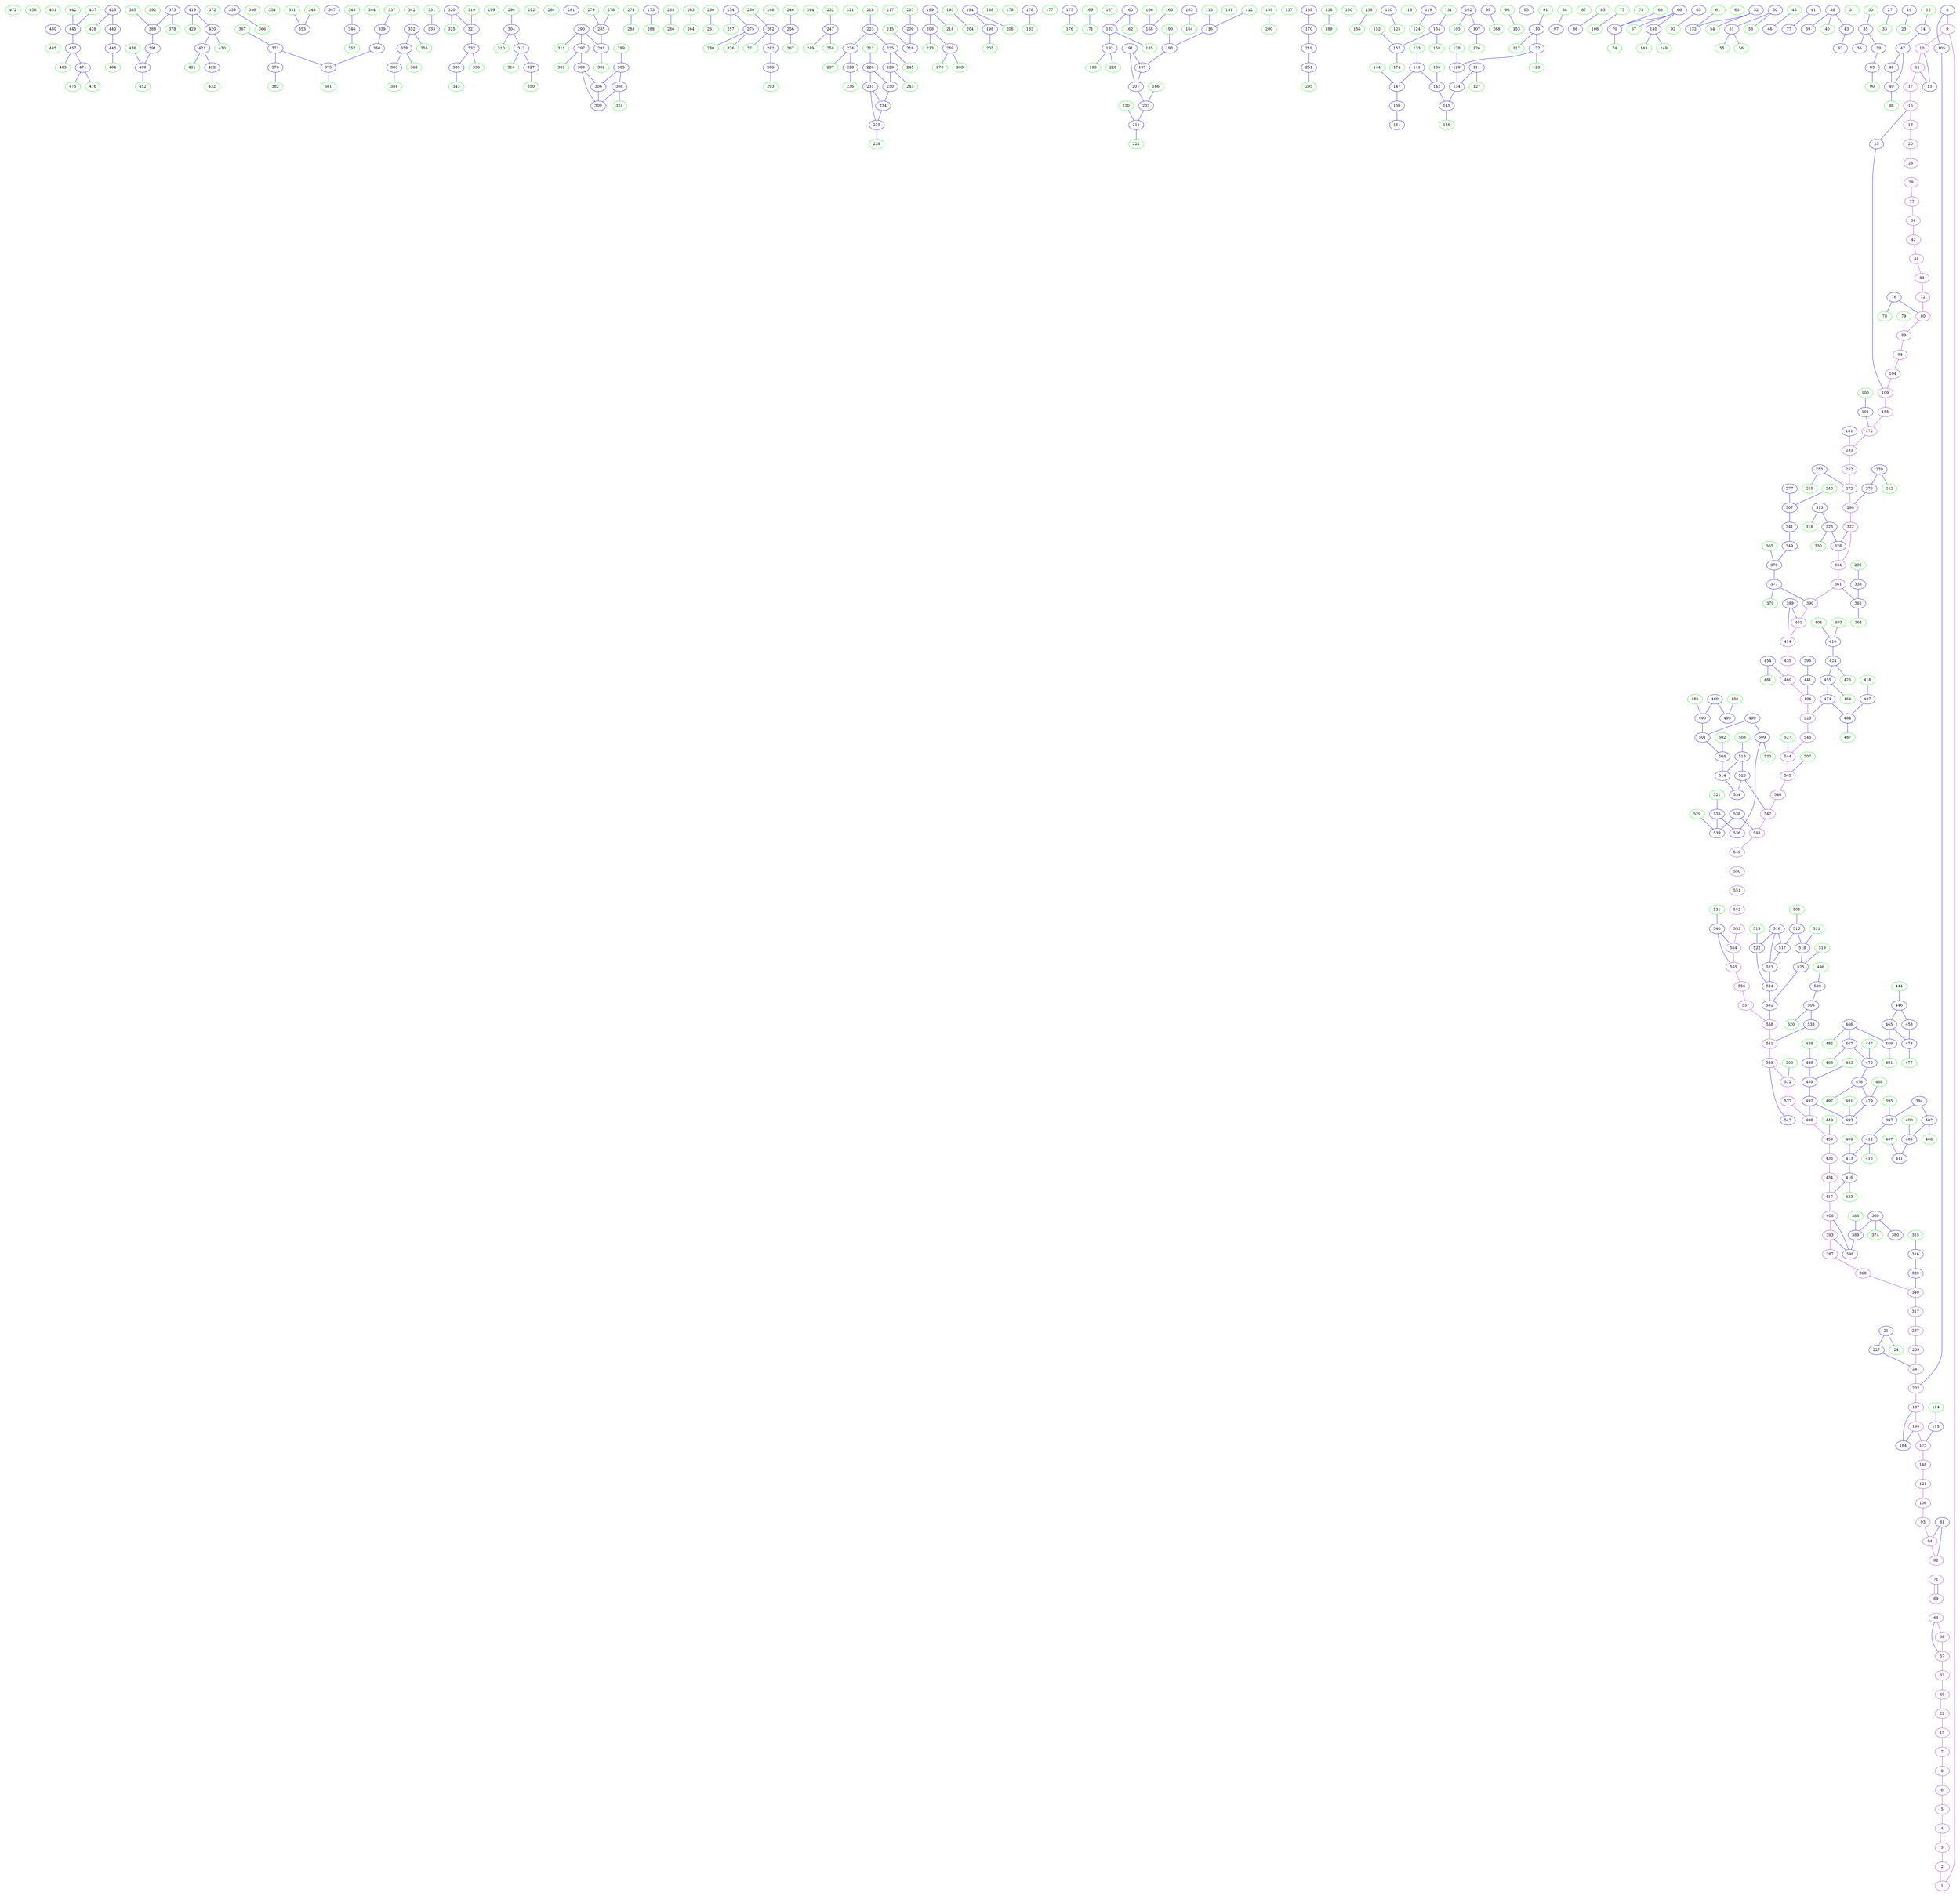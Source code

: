 digraph{
subgraph cluster_0 {
color = white
X109Y304I0 [label="0", pos="109,304!", color="purple"]
X110Y240I0 [label="1", pos="110,240!", color="purple"]
X110Y242I0 [label="2", pos="110,242!", color="purple"]
X110Y248I0 [label="3", pos="110,248!", color="purple"]
X110Y249I0 [label="4", pos="110,249!", color="purple"]
X110Y277I0 [label="5", pos="110,277!", color="purple"]
X110Y294I0 [label="6", pos="110,294!", color="purple"]
X111Y324I0 [label="7", pos="111,324!", color="purple"]
X117Y243I0 [label="8", pos="117,243!", color="blue"]
X118Y232I0 [label="9", pos="118,232!", color="purple"]
X124Y208I0 [label="10", pos="124,208!", color="purple"]
X126Y190I0 [label="11", pos="126,190!", color="purple"]
X128Y237I0 [label="12", pos="128,237!", color="green"]
X135Y181I0 [label="13", pos="135,181!", color="blue"]
X135Y214I0 [label="14", pos="135,214!", color="blue"]
X138Y356I0 [label="15", pos="138,356!", color="purple"]
X139Y156I0 [label="16", pos="139,156!", color="purple"]
X139Y165I0 [label="17", pos="139,165!", color="purple"]
X141Y144I0 [label="18", pos="141,144!", color="purple"]
X141Y249I0 [label="19", pos="141,249!", color="blue"]
X142Y135I0 [label="20", pos="142,135!", color="purple"]
X143Y275I0 [label="21", pos="143,275!", color="blue"]
X143Y366I0 [label="22", pos="143,366!", color="purple"]
X144Y267I0 [label="23", pos="144,267!", color="green"]
X144Y272I0 [label="24", pos="144,272!", color="green"]
X150Y146I0 [label="25", pos="150,146!", color="blue"]
X151Y123I0 [label="26", pos="151,123!", color="purple"]
X151Y346I0 [label="27", pos="151,346!", color="blue"]
X157Y373I0 [label="28", pos="157,373!", color="purple"]
X159Y111I0 [label="29", pos="159,111!", color="purple"]
X162Y272I0 [label="30", pos="162,272!", color="green"]
X168Y205I0 [label="31", pos="168,205!", color="green"]
X169Y98I0 [label="32", pos="169,98!", color="purple"]
X170Y360I0 [label="33", pos="170,360!", color="green"]
X171Y97I0 [label="34", pos="171,97!", color="purple"]
X174Y286I0 [label="35", pos="174,286!", color="blue"]
X174Y290I0 [label="36", pos="174,290!", color="blue"]
X174Y376I0 [label="37", pos="174,376!", color="purple"]
X176Y206I0 [label="38", pos="176,206!", color="blue"]
X177Y285I0 [label="39", pos="177,285!", color="blue"]
X178Y206I0 [label="40", pos="178,206!", color="green"]
X191Y235I0 [label="41", pos="191,235!", color="blue"]
X194Y87I0 [label="42", pos="194,87!", color="purple"]
X197Y283I0 [label="43", pos="197,283!", color="blue"]
X201Y83I0 [label="44", pos="201,83!", color="purple"]
X202Y194I0 [label="45", pos="202,194!", color="green"]
X202Y197I0 [label="46", pos="202,197!", color="blue"]
X203Y154I0 [label="47", pos="203,154!", color="blue"]
X206Y151I0 [label="48", pos="206,151!", color="blue"]
X206Y154I0 [label="49", pos="206,154!", color="blue"]
X206Y219I0 [label="50", pos="206,219!", color="blue"]
X207Y217I0 [label="51", pos="207,217!", color="blue"]
X208Y205I0 [label="52", pos="208,205!", color="blue"]
X208Y222I0 [label="53", pos="208,222!", color="green"]
X210Y208I0 [label="54", pos="210,208!", color="green"]
X210Y212I0 [label="55", pos="210,212!", color="green"]
X210Y216I0 [label="56", pos="210,216!", color="green"]
X211Y395I0 [label="57", pos="211,395!", color="purple"]
X211Y403I0 [label="58", pos="211,403!", color="purple"]
X212Y172I0 [label="59", pos="212,172!", color="blue"]
X212Y223I0 [label="60", pos="212,223!", color="green"]
X213Y214I0 [label="61", pos="213,214!", color="green"]
X213Y293I0 [label="62", pos="213,293!", color="blue"]
X215Y83I0 [label="63", pos="215,83!", color="purple"]
X216Y398I0 [label="64", pos="216,398!", color="purple"]
X220Y393I0 [label="65", pos="220,393!", color="blue"]
X221Y217I0 [label="66", pos="221,217!", color="blue"]
X222Y219I0 [label="67", pos="222,219!", color="green"]
X222Y243I0 [label="68", pos="222,243!", color="green"]
X222Y414I0 [label="69", pos="222,414!", color="purple"]
X223Y241I0 [label="70", pos="223,241!", color="blue"]
X226Y416I0 [label="71", pos="226,416!", color="purple"]
X227Y83I0 [label="72", pos="227,83!", color="purple"]
X227Y219I0 [label="73", pos="227,219!", color="green"]
X228Y248I0 [label="74", pos="228,248!", color="green"]
X232Y246I0 [label="75", pos="232,246!", color="green"]
X233Y87I0 [label="76", pos="233,87!", color="blue"]
X233Y277I0 [label="77", pos="233,277!", color="blue"]
X234Y89I0 [label="78", pos="234,89!", color="green"]
X240Y91I0 [label="79", pos="240,91!", color="green"]
X242Y82I0 [label="80", pos="242,82!", color="purple"]
X242Y417I0 [label="81", pos="242,417!", color="blue"]
X242Y418I0 [label="82", pos="242,418!", color="purple"]
X243Y321I0 [label="83", pos="243,321!", color="blue"]
X246Y416I0 [label="84", pos="246,416!", color="purple"]
X250Y206I0 [label="85", pos="250,206!", color="green"]
X250Y209I0 [label="86", pos="250,209!", color="blue"]
X250Y224I0 [label="87", pos="250,224!", color="green"]
X255Y227I0 [label="88", pos="255,227!", color="green"]
X258Y82I0 [label="89", pos="258,82!", color="purple"]
X258Y330I0 [label="90", pos="258,330!", color="green"]
X261Y221I0 [label="91", pos="261,221!", color="green"]
X268Y414I0 [label="92", pos="268,414!", color="green"]
X268Y418I0 [label="93", pos="268,418!", color="purple"]
X270Y82I0 [label="94", pos="270,82!", color="purple"]
X270Y396I0 [label="95", pos="270,396!", color="blue"]
X272Y310I0 [label="96", pos="272,310!", color="green"]
X273Y228I0 [label="97", pos="273,228!", color="blue"]
X274Y130I0 [label="98", pos="274,130!", color="green"]
X279Y279I0 [label="99", pos="279,279!", color="blue"]
X284Y102I0 [label="100", pos="284,102!", color="green"]
X284Y104I0 [label="101", pos="284,104!", color="blue"]
X284Y114I0 [label="102", pos="284,114!", color="blue"]
X284Y115I0 [label="103", pos="284,115!", color="green"]
X285Y81I0 [label="104", pos="285,81!", color="purple"]
X286Y375I0 [label="105", pos="286,375!", color="blue"]
X289Y418I0 [label="106", pos="289,418!", color="purple"]
X290Y109I0 [label="107", pos="290,109!", color="blue"]
X292Y256I0 [label="108", pos="292,256!", color="green"]
X293Y81I0 [label="109", pos="293,81!", color="purple"]
X293Y209I0 [label="110", pos="293,209!", color="blue"]
X295Y197I0 [label="111", pos="295,197!", color="blue"]
X296Y254I0 [label="112", pos="296,254!", color="green"]
X300Y257I0 [label="113", pos="300,257!", color="green"]
X300Y395I0 [label="114", pos="300,395!", color="green"]
X300Y396I0 [label="115", pos="300,396!", color="blue"]
X301Y255I0 [label="116", pos="301,255!", color="blue"]
X304Y202I0 [label="117", pos="304,202!", color="green"]
X304Y392I0 [label="118", pos="304,392!", color="green"]
X305Y230I0 [label="119", pos="305,230!", color="blue"]
X307Y246I0 [label="120", pos="307,246!", color="blue"]
X308Y418I0 [label="121", pos="308,418!", color="purple"]
X309Y203I0 [label="122", pos="309,203!", color="blue"]
X310Y205I0 [label="123", pos="310,205!", color="green"]
X310Y227I0 [label="124", pos="310,227!", color="green"]
X311Y244I0 [label="125", pos="311,244!", color="green"]
X314Y101I0 [label="126", pos="314,101!", color="green"]
X314Y186I0 [label="127", pos="314,186!", color="green"]
X314Y197I0 [label="128", pos="314,197!", color="green"]
X314Y198I0 [label="129", pos="314,198!", color="blue"]
X316Y178I0 [label="130", pos="316,178!", color="green"]
X316Y223I0 [label="131", pos="316,223!", color="green"]
X319Y151I0 [label="132", pos="319,151!", color="blue"]
X319Y182I0 [label="133", pos="319,182!", color="green"]
X319Y191I0 [label="134", pos="319,191!", color="blue"]
X320Y185I0 [label="135", pos="320,185!", color="green"]
X320Y203I0 [label="136", pos="320,203!", color="green"]
X320Y206I0 [label="137", pos="320,206!", color="green"]
X320Y242I0 [label="138", pos="320,242!", color="green"]
X320Y310I0 [label="139", pos="320,310!", color="blue"]
X321Y161I0 [label="140", pos="321,161!", color="blue"]
X321Y182I0 [label="141", pos="321,182!", color="blue"]
X321Y183I0 [label="142", pos="321,183!", color="blue"]
X322Y163I0 [label="143", pos="322,163!", color="green"]
X322Y174I0 [label="144", pos="322,174!", color="green"]
X323Y185I0 [label="145", pos="323,185!", color="blue"]
X324Y188I0 [label="146", pos="324,188!", color="green"]
X325Y175I0 [label="147", pos="325,175!", color="blue"]
X325Y418I0 [label="148", pos="325,418!", color="purple"]
X326Y156I0 [label="149", pos="326,156!", color="green"]
X326Y175I0 [label="150", pos="326,175!", color="blue"]
X326Y194I0 [label="151", pos="326,194!", color="green"]
X326Y214I0 [label="152", pos="326,214!", color="green"]
X326Y320I0 [label="153", pos="326,320!", color="green"]
X327Y217I0 [label="154", pos="327,217!", color="blue"]
X328Y67I0 [label="155", pos="328,67!", color="purple"]
X328Y196I0 [label="156", pos="328,196!", color="green"]
X328Y215I0 [label="157", pos="328,215!", color="blue"]
X328Y219I0 [label="158", pos="328,219!", color="green"]
X329Y156I0 [label="159", pos="329,156!", color="green"]
X329Y207I0 [label="160", pos="329,207!", color="blue"]
X330Y174I0 [label="161", pos="330,174!", color="blue"]
X330Y209I0 [label="162", pos="330,209!", color="green"]
X331Y163I0 [label="163", pos="331,163!", color="blue"]
X332Y165I0 [label="164", pos="332,165!", color="green"]
X332Y199I0 [label="165", pos="332,199!", color="green"]
X333Y194I0 [label="166", pos="333,194!", color="green"]
X333Y323I0 [label="167", pos="333,323!", color="green"]
X334Y194I0 [label="168", pos="334,194!", color="blue"]
X335Y184I0 [label="169", pos="335,184!", color="green"]
X335Y308I0 [label="170", pos="335,308!", color="blue"]
X336Y184I0 [label="171", pos="336,184!", color="green"]
X337Y67I0 [label="172", pos="337,67!", color="purple"]
X337Y418I0 [label="173", pos="337,418!", color="purple"]
X338Y210I0 [label="174", pos="338,210!", color="green"]
X340Y130I0 [label="175", pos="340,130!", color="blue"]
X340Y131I0 [label="176", pos="340,131!", color="green"]
X342Y209I0 [label="177", pos="342,209!", color="green"]
X344Y213I0 [label="178", pos="344,213!", color="blue"]
X344Y221I0 [label="179", pos="344,221!", color="green"]
X344Y417I0 [label="180", pos="344,417!", color="purple"]
X345Y80I0 [label="181", pos="345,80!", color="blue"]
X345Y193I0 [label="182", pos="345,193!", color="blue"]
X345Y215I0 [label="183", pos="345,215!", color="green"]
X345Y415I0 [label="184", pos="345,415!", color="blue"]
X346Y195I0 [label="185", pos="346,195!", color="green"]
X347Y222I0 [label="186", pos="347,222!", color="green"]
X348Y418I0 [label="187", pos="348,418!", color="purple"]
X352Y90I0 [label="188", pos="352,90!", color="green"]
X352Y228I0 [label="189", pos="352,228!", color="green"]
X353Y248I0 [label="190", pos="353,248!", color="green"]
X354Y235I0 [label="191", pos="354,235!", color="blue"]
X355Y183I0 [label="192", pos="355,183!", color="blue"]
X355Y241I0 [label="193", pos="355,241!", color="blue"]
X355Y253I0 [label="194", pos="355,253!", color="blue"]
X356Y92I0 [label="195", pos="356,92!", color="green"]
X356Y185I0 [label="196", pos="356,185!", color="green"]
X356Y237I0 [label="197", pos="356,237!", color="blue"]
X357Y257I0 [label="198", pos="357,257!", color="blue"]
X357Y300I0 [label="199", pos="357,300!", color="blue"]
X358Y130I0 [label="200", pos="358,130!", color="green"]
X359Y231I0 [label="201", pos="359,231!", color="blue"]
X359Y419I0 [label="202", pos="359,419!", color="purple"]
X360Y211I0 [label="203", pos="360,211!", color="blue"]
X362Y86I0 [label="204", pos="362,86!", color="green"]
X362Y254I0 [label="205", pos="362,254!", color="green"]
X364Y240I0 [label="206", pos="364,240!", color="green"]
X364Y367I0 [label="207", pos="364,367!", color="green"]
X365Y295I0 [label="208", pos="365,295!", color="blue"]
X365Y365I0 [label="209", pos="365,365!", color="blue"]
X366Y199I0 [label="210", pos="366,199!", color="green"]
X366Y200I0 [label="211", pos="366,200!", color="blue"]
X366Y256I0 [label="212", pos="366,256!", color="green"]
X366Y297I0 [label="213", pos="366,297!", color="green"]
X366Y302I0 [label="214", pos="366,302!", color="green"]
X366Y369I0 [label="215", pos="366,369!", color="green"]
X367Y367I0 [label="216", pos="367,367!", color="blue"]
X368Y178I0 [label="217", pos="368,178!", color="green"]
X368Y238I0 [label="218", pos="368,238!", color="green"]
X369Y316I0 [label="219", pos="369,316!", color="blue"]
X370Y168I0 [label="220", pos="370,168!", color="green"]
X370Y178I0 [label="221", pos="370,178!", color="green"]
X370Y199I0 [label="222", pos="370,199!", color="green"]
X370Y234I0 [label="223", pos="370,234!", color="blue"]
X371Y223I0 [label="224", pos="371,223!", color="blue"]
X371Y235I0 [label="225", pos="371,235!", color="blue"]
X371Y251I0 [label="226", pos="371,251!", color="blue"]
X371Y415I0 [label="227", pos="371,415!", color="blue"]
X372Y212I0 [label="228", pos="372,212!", color="blue"]
X372Y248I0 [label="229", pos="372,248!", color="blue"]
X372Y250I0 [label="230", pos="372,250!", color="blue"]
X372Y252I0 [label="231", pos="372,252!", color="blue"]
X372Y302I0 [label="232", pos="372,302!", color="green"]
X373Y54I0 [label="233", pos="373,54!", color="purple"]
X373Y251I0 [label="234", pos="373,251!", color="blue"]
X373Y255I0 [label="235", pos="373,255!", color="blue"]
X374Y212I0 [label="236", pos="374,212!", color="green"]
X374Y222I0 [label="237", pos="374,222!", color="green"]
X374Y257I0 [label="238", pos="374,257!", color="green"]
X375Y99I0 [label="239", pos="375,99!", color="blue"]
X375Y165I0 [label="240", pos="375,165!", color="green"]
X375Y419I0 [label="241", pos="375,419!", color="purple"]
X376Y101I0 [label="242", pos="376,101!", color="green"]
X376Y247I0 [label="243", pos="376,247!", color="green"]
X377Y220I0 [label="244", pos="377,220!", color="green"]
X378Y225I0 [label="245", pos="378,225!", color="green"]
X378Y254I0 [label="246", pos="378,254!", color="green"]
X379Y295I0 [label="247", pos="379,295!", color="blue"]
X380Y134I0 [label="248", pos="380,134!", color="green"]
X380Y297I0 [label="249", pos="380,297!", color="green"]
X380Y314I0 [label="250", pos="380,314!", color="green"]
X380Y334I0 [label="251", pos="380,334!", color="blue"]
X381Y55I0 [label="252", pos="381,55!", color="purple"]
X381Y69I0 [label="253", pos="381,69!", color="blue"]
X381Y279I0 [label="254", pos="381,279!", color="blue"]
X382Y71I0 [label="255", pos="382,71!", color="green"]
X382Y245I0 [label="256", pos="382,245!", color="blue"]
X382Y281I0 [label="257", pos="382,281!", color="green"]
X382Y294I0 [label="258", pos="382,294!", color="green"]
X382Y419I0 [label="259", pos="382,419!", color="purple"]
X383Y134I0 [label="260", pos="383,134!", color="green"]
X383Y135I0 [label="261", pos="383,135!", color="green"]
X383Y303I0 [label="262", pos="383,303!", color="blue"]
X383Y309I0 [label="263", pos="383,309!", color="green"]
X383Y310I0 [label="264", pos="383,310!", color="green"]
X384Y208I0 [label="265", pos="384,208!", color="green"]
X384Y209I0 [label="266", pos="384,209!", color="green"]
X384Y246I0 [label="267", pos="384,246!", color="green"]
X384Y256I0 [label="268", pos="384,256!", color="green"]
X384Y287I0 [label="269", pos="384,287!", color="blue"]
X384Y291I0 [label="270", pos="384,291!", color="green"]
X384Y305I0 [label="271", pos="384,305!", color="green"]
X386Y60I0 [label="272", pos="386,60!", color="purple"]
X386Y113I0 [label="273", pos="386,113!", color="blue"]
X386Y208I0 [label="274", pos="386,208!", color="green"]
X387Y273I0 [label="275", pos="387,273!", color="blue"]
X388Y75I0 [label="276", pos="388,75!", color="blue"]
X388Y138I0 [label="277", pos="388,138!", color="blue"]
X388Y242I0 [label="278", pos="388,242!", color="green"]
X388Y256I0 [label="279", pos="388,256!", color="green"]
X388Y275I0 [label="280", pos="388,275!", color="green"]
X389Y171I0 [label="281", pos="389,171!", color="blue"]
X389Y293I0 [label="282", pos="389,293!", color="blue"]
X390Y198I0 [label="283", pos="390,198!", color="green"]
X390Y210I0 [label="284", pos="390,210!", color="green"]
X391Y240I0 [label="285", pos="391,240!", color="blue"]
X391Y303I0 [label="286", pos="391,303!", color="blue"]
X391Y418I0 [label="287", pos="391,418!", color="purple"]
X392Y102I0 [label="288", pos="392,102!", color="green"]
X392Y208I0 [label="289", pos="392,208!", color="green"]
X392Y233I0 [label="290", pos="392,233!", color="blue"]
X392Y236I0 [label="291", pos="392,236!", color="blue"]
X392Y254I0 [label="292", pos="392,254!", color="green"]
X392Y305I0 [label="293", pos="392,305!", color="green"]
X392Y324I0 [label="294", pos="392,324!", color="green"]
X392Y354I0 [label="295", pos="392,354!", color="green"]
X393Y108I0 [label="296", pos="393,108!", color="green"]
X393Y217I0 [label="297", pos="393,217!", color="blue"]
X394Y64I0 [label="298", pos="394,64!", color="purple"]
X394Y197I0 [label="299", pos="394,197!", color="green"]
X394Y213I0 [label="300", pos="394,213!", color="blue"]
X394Y219I0 [label="301", pos="394,219!", color="green"]
X394Y237I0 [label="302", pos="394,237!", color="green"]
X394Y272I0 [label="303", pos="394,272!", color="green"]
X394Y324I0 [label="304", pos="394,324!", color="blue"]
X395Y208I0 [label="305", pos="395,208!", color="blue"]
X395Y210I0 [label="306", pos="395,210!", color="blue"]
X396Y133I0 [label="307", pos="396,133!", color="blue"]
X396Y207I0 [label="308", pos="396,207!", color="blue"]
X396Y211I0 [label="309", pos="396,211!", color="blue"]
X396Y337I0 [label="310", pos="396,337!", color="green"]
X397Y223I0 [label="311", pos="397,223!", color="green"]
X397Y311I0 [label="312", pos="397,311!", color="blue"]
X398Y78I0 [label="313", pos="398,78!", color="blue"]
X398Y313I0 [label="314", pos="398,313!", color="green"]
X398Y401I0 [label="315", pos="398,401!", color="green"]
X399Y399I0 [label="316", pos="399,399!", color="blue"]
X399Y418I0 [label="317", pos="399,418!", color="purple"]
X400Y81I0 [label="318", pos="400,81!", color="green"]
X400Y253I0 [label="319", pos="400,253!", color="green"]
X401Y231I0 [label="320", pos="401,231!", color="blue"]
X401Y242I0 [label="321", pos="401,242!", color="blue"]
X402Y66I0 [label="322", pos="402,66!", color="purple"]
X402Y70I0 [label="323", pos="402,70!", color="blue"]
X402Y188I0 [label="324", pos="402,188!", color="green"]
X402Y233I0 [label="325", pos="402,233!", color="green"]
X402Y254I0 [label="326", pos="402,254!", color="green"]
X402Y294I0 [label="327", pos="402,294!", color="blue"]
X403Y69I0 [label="328", pos="403,69!", color="blue"]
X403Y401I0 [label="329", pos="403,401!", color="blue"]
X404Y73I0 [label="330", pos="404,73!", color="green"]
X404Y381I0 [label="331", pos="404,381!", color="green"]
X405Y241I0 [label="332", pos="405,241!", color="blue"]
X405Y379I0 [label="333", pos="405,379!", color="blue"]
X407Y66I0 [label="334", pos="407,66!", color="purple"]
X407Y252I0 [label="335", pos="407,252!", color="blue"]
X408Y230I0 [label="336", pos="408,230!", color="green"]
X408Y363I0 [label="337", pos="408,363!", color="green"]
X409Y81I0 [label="338", pos="409,81!", color="blue"]
X409Y361I0 [label="339", pos="409,361!", color="blue"]
X409Y418I0 [label="340", pos="409,418!", color="purple"]
X410Y111I0 [label="341", pos="410,111!", color="blue"]
X410Y228I0 [label="342", pos="410,228!", color="green"]
X410Y252I0 [label="343", pos="410,252!", color="green"]
X410Y264I0 [label="344", pos="410,264!", color="green"]
X410Y377I0 [label="345", pos="410,377!", color="green"]
X411Y375I0 [label="346", pos="411,375!", color="blue"]
X412Y157I0 [label="347", pos="412,157!", color="blue"]
X412Y244I0 [label="348", pos="412,244!", color="green"]
X413Y109I0 [label="349", pos="413,109!", color="blue"]
X413Y278I0 [label="350", pos="413,278!", color="green"]
X414Y230I0 [label="351", pos="414,230!", color="green"]
X415Y185I0 [label="352", pos="415,185!", color="blue"]
X415Y233I0 [label="353", pos="415,233!", color="blue"]
X415Y287I0 [label="354", pos="415,287!", color="green"]
X416Y187I0 [label="355", pos="416,187!", color="green"]
X416Y275I0 [label="356", pos="416,275!", color="green"]
X416Y382I0 [label="357", pos="416,382!", color="green"]
X418Y182I0 [label="358", pos="418,182!", color="blue"]
X418Y306I0 [label="359", pos="418,306!", color="blue"]
X418Y371I0 [label="360", pos="418,371!", color="blue"]
X419Y66I0 [label="361", pos="419,66!", color="purple"]
X419Y67I0 [label="362", pos="419,67!", color="blue"]
X419Y190I0 [label="363", pos="419,190!", color="green"]
X420Y69I0 [label="364", pos="420,69!", color="green"]
X420Y82I0 [label="365", pos="420,82!", color="green"]
X420Y306I0 [label="366", pos="420,306!", color="green"]
X420Y386I0 [label="367", pos="420,386!", color="green"]
X420Y418I0 [label="368", pos="420,418!", color="purple"]
X421Y327I0 [label="369", pos="421,327!", color="blue"]
X422Y82I0 [label="370", pos="422,82!", color="blue"]
X423Y386I0 [label="371", pos="423,386!", color="blue"]
X424Y122I0 [label="372", pos="424,122!", color="green"]
X424Y260I0 [label="373", pos="424,260!", color="blue"]
X424Y326I0 [label="374", pos="424,326!", color="green"]
X424Y383I0 [label="375", pos="424,383!", color="blue"]
X424Y387I0 [label="376", pos="424,387!", color="blue"]
X425Y79I0 [label="377", pos="425,79!", color="blue"]
X425Y260I0 [label="378", pos="425,260!", color="green"]
X426Y81I0 [label="379", pos="426,81!", color="green"]
X426Y314I0 [label="380", pos="426,314!", color="blue"]
X426Y384I0 [label="381", pos="426,384!", color="green"]
X426Y388I0 [label="382", pos="426,388!", color="green"]
X428Y164I0 [label="383", pos="428,164!", color="blue"]
X428Y167I0 [label="384", pos="428,167!", color="green"]
X428Y235I0 [label="385", pos="428,235!", color="green"]
X428Y377I0 [label="386", pos="428,377!", color="green"]
X428Y413I0 [label="387", pos="428,413!", color="purple"]
X429Y236I0 [label="388", pos="429,236!", color="blue"]
X430Y374I0 [label="389", pos="430,374!", color="blue"]
X431Y66I0 [label="390", pos="431,66!", color="purple"]
X431Y235I0 [label="391", pos="431,235!", color="blue"]
X432Y168I0 [label="392", pos="432,168!", color="green"]
X432Y398I0 [label="393", pos="432,398!", color="purple"]
X434Y354I0 [label="394", pos="434,354!", color="blue"]
X434Y359I0 [label="395", pos="434,359!", color="green"]
X435Y135I0 [label="396", pos="435,135!", color="blue"]
X435Y357I0 [label="397", pos="435,357!", color="blue"]
X435Y398I0 [label="398", pos="435,398!", color="blue"]
X436Y77I0 [label="399", pos="436,77!", color="blue"]
X436Y326I0 [label="400", pos="436,326!", color="green"]
X437Y68I0 [label="401", pos="437,68!", color="purple"]
X437Y344I0 [label="402", pos="437,344!", color="blue"]
X438Y158I0 [label="403", pos="438,158!", color="green"]
X438Y167I0 [label="404", pos="438,167!", color="green"]
X438Y326I0 [label="405", pos="438,326!", color="blue"]
X438Y404I0 [label="406", pos="438,404!", color="purple"]
X440Y226I0 [label="407", pos="440,226!", color="green"]
X440Y344I0 [label="408", pos="440,344!", color="green"]
X440Y377I0 [label="409", pos="440,377!", color="green"]
X441Y156I0 [label="410", pos="441,156!", color="blue"]
X441Y230I0 [label="411", pos="441,230!", color="blue"]
X441Y374I0 [label="412", pos="441,374!", color="blue"]
X441Y375I0 [label="413", pos="441,375!", color="blue"]
X442Y70I0 [label="414", pos="442,70!", color="purple"]
X444Y374I0 [label="415", pos="444,374!", color="green"]
X444Y381I0 [label="416", pos="444,381!", color="blue"]
X445Y397I0 [label="417", pos="445,397!", color="purple"]
X446Y158I0 [label="418", pos="446,158!", color="green"]
X446Y328I0 [label="419", pos="446,328!", color="blue"]
X446Y335I0 [label="420", pos="446,335!", color="blue"]
X446Y344I0 [label="421", pos="446,344!", color="blue"]
X446Y347I0 [label="422", pos="446,347!", color="blue"]
X446Y380I0 [label="423", pos="446,380!", color="green"]
X447Y147I0 [label="424", pos="447,147!", color="blue"]
X447Y302I0 [label="425", pos="447,302!", color="blue"]
X448Y149I0 [label="426", pos="448,149!", color="green"]
X448Y158I0 [label="427", pos="448,158!", color="blue"]
X448Y231I0 [label="428", pos="448,231!", color="green"]
X448Y328I0 [label="429", pos="448,328!", color="green"]
X448Y334I0 [label="430", pos="448,334!", color="green"]
X448Y344I0 [label="431", pos="448,344!", color="green"]
X448Y348I0 [label="432", pos="448,348!", color="green"]
X448Y393I0 [label="433", pos="448,393!", color="purple"]
X448Y395I0 [label="434", pos="448,395!", color="purple"]
X449Y77I0 [label="435", pos="449,77!", color="purple"]
X450Y170I0 [label="436", pos="450,170!", color="green"]
X450Y219I0 [label="437", pos="450,219!", color="green"]
X450Y376I0 [label="438", pos="450,376!", color="green"]
X451Y173I0 [label="439", pos="451,173!", color="blue"]
X451Y292I0 [label="440", pos="451,292!", color="blue"]
X452Y118I0 [label="441", pos="452,118!", color="blue"]
X452Y236I0 [label="442", pos="452,236!", color="green"]
X452Y284I0 [label="443", pos="452,284!", color="blue"]
X452Y321I0 [label="444", pos="452,321!", color="green"]
X453Y217I0 [label="445", pos="453,217!", color="blue"]
X453Y319I0 [label="446", pos="453,319!", color="blue"]
X453Y344I0 [label="447", pos="453,344!", color="green"]
X453Y376I0 [label="448", pos="453,376!", color="blue"]
X453Y387I0 [label="449", pos="453,387!", color="green"]
X453Y390I0 [label="450", pos="453,390!", color="purple"]
X454Y163I0 [label="451", pos="454,163!", color="green"]
X454Y168I0 [label="452", pos="454,168!", color="green"]
X454Y383I0 [label="453", pos="454,383!", color="green"]
X455Y87I0 [label="454", pos="455,87!", color="blue"]
X455Y133I0 [label="455", pos="455,133!", color="blue"]
X455Y179I0 [label="456", pos="455,179!", color="green"]
X455Y207I0 [label="457", pos="455,207!", color="blue"]
X455Y315I0 [label="458", pos="455,315!", color="blue"]
X455Y381I0 [label="459", pos="455,381!", color="blue"]
X456Y85I0 [label="460", pos="456,85!", color="purple"]
X456Y97I0 [label="461", pos="456,97!", color="green"]
X456Y135I0 [label="462", pos="456,135!", color="green"]
X456Y209I0 [label="463", pos="456,209!", color="green"]
X456Y234I0 [label="464", pos="456,234!", color="green"]
X456Y320I0 [label="465", pos="456,320!", color="blue"]
X456Y331I0 [label="466", pos="456,331!", color="blue"]
X456Y334I0 [label="467", pos="456,334!", color="blue"]
X456Y360I0 [label="468", pos="456,360!", color="green"]
X457Y327I0 [label="469", pos="457,327!", color="blue"]
X457Y348I0 [label="470", pos="457,348!", color="blue"]
X458Y199I0 [label="471", pos="458,199!", color="blue"]
X458Y291I0 [label="472", pos="458,291!", color="green"]
X458Y318I0 [label="473", pos="458,318!", color="blue"]
X459Y129I0 [label="474", pos="459,129!", color="blue"]
X459Y193I0 [label="475", pos="459,193!", color="green"]
X459Y200I0 [label="476", pos="459,200!", color="green"]
X459Y318I0 [label="477", pos="459,318!", color="green"]
X459Y350I0 [label="478", pos="459,350!", color="blue"]
X459Y360I0 [label="479", pos="459,360!", color="blue"]
X460Y157I0 [label="480", pos="460,157!", color="blue"]
X460Y328I0 [label="481", pos="460,328!", color="green"]
X460Y332I0 [label="482", pos="460,332!", color="green"]
X460Y334I0 [label="483", pos="460,334!", color="green"]
X461Y135I0 [label="484", pos="461,135!", color="blue"]
X461Y159I0 [label="485", pos="461,159!", color="green"]
X461Y244I0 [label="486", pos="461,244!", color="green"]
X462Y132I0 [label="487", pos="462,132!", color="green"]
X462Y208I0 [label="488", pos="462,208!", color="green"]
X462Y238I0 [label="489", pos="462,238!", color="blue"]
X462Y242I0 [label="490", pos="462,242!", color="blue"]
X462Y378I0 [label="491", pos="462,378!", color="green"]
X462Y384I0 [label="492", pos="462,384!", color="blue"]
X463Y376I0 [label="493", pos="463,376!", color="blue"]
X464Y92I0 [label="494", pos="464,92!", color="purple"]
X464Y208I0 [label="495", pos="464,208!", color="blue"]
X464Y323I0 [label="496", pos="464,323!", color="green"]
X464Y350I0 [label="497", pos="464,350!", color="green"]
X464Y390I0 [label="498", pos="464,390!", color="purple"]
X465Y287I0 [label="499", pos="465,287!", color="blue"]
X465Y321I0 [label="500", pos="465,321!", color="blue"]
X466Y245I0 [label="501", pos="466,245!", color="blue"]
X468Y228I0 [label="502", pos="468,228!", color="green"]
X469Y366I0 [label="503", pos="469,366!", color="green"]
X470Y228I0 [label="504", pos="470,228!", color="blue"]
X471Y318I0 [label="505", pos="471,318!", color="green"]
X471Y336I0 [label="506", pos="471,336!", color="blue"]
X472Y163I0 [label="507", pos="472,163!", color="green"]
X472Y209I0 [label="508", pos="472,209!", color="green"]
X472Y265I0 [label="509", pos="472,265!", color="blue"]
X472Y318I0 [label="510", pos="472,318!", color="blue"]
X472Y321I0 [label="511", pos="472,321!", color="green"]
X472Y384I0 [label="512", pos="472,384!", color="purple"]
X473Y210I0 [label="513", pos="473,210!", color="blue"]
X473Y217I0 [label="514", pos="473,217!", color="blue"]
X473Y291I0 [label="515", pos="473,291!", color="green"]
X473Y313I0 [label="516", pos="473,313!", color="blue"]
X473Y317I0 [label="517", pos="473,317!", color="blue"]
X473Y319I0 [label="518", pos="473,319!", color="blue"]
X473Y324I0 [label="519", pos="473,324!", color="green"]
X473Y334I0 [label="520", pos="473,334!", color="green"]
X474Y242I0 [label="521", pos="474,242!", color="green"]
X474Y312I0 [label="522", pos="474,312!", color="blue"]
X474Y314I0 [label="523", pos="474,314!", color="blue"]
X475Y313I0 [label="524", pos="475,313!", color="blue"]
X475Y321I0 [label="525", pos="475,321!", color="blue"]
X476Y92I0 [label="526", pos="476,92!", color="purple"]
X476Y131I0 [label="527", pos="476,131!", color="green"]
X476Y208I0 [label="528", pos="476,208!", color="blue"]
X476Y232I0 [label="529", pos="476,232!", color="green"]
X476Y273I0 [label="530", pos="476,273!", color="green"]
X476Y280I0 [label="531", pos="476,280!", color="green"]
X477Y322I0 [label="532", pos="477,322!", color="blue"]
X477Y352I0 [label="533", pos="477,352!", color="blue"]
X478Y213I0 [label="534", pos="478,213!", color="blue"]
X478Y242I0 [label="535", pos="478,242!", color="blue"]
X478Y244I0 [label="536", pos="478,244!", color="blue"]
X479Y390I0 [label="537", pos="479,390!", color="purple"]
X480Y227I0 [label="538", pos="480,227!", color="blue"]
X480Y232I0 [label="539", pos="480,232!", color="blue"]
X480Y289I0 [label="540", pos="480,289!", color="blue"]
X480Y352I0 [label="541", pos="480,352!", color="purple"]
X481Y378I0 [label="542", pos="481,378!", color="blue"]
X482Y101I0 [label="543", pos="482,101!", color="purple"]
X482Y121I0 [label="544", pos="482,121!", color="purple"]
X482Y133I0 [label="545", pos="482,133!", color="purple"]
X482Y159I0 [label="546", pos="482,159!", color="purple"]
X482Y188I0 [label="547", pos="482,188!", color="purple"]
X482Y228I0 [label="548", pos="482,228!", color="purple"]
X482Y246I0 [label="549", pos="482,246!", color="purple"]
X482Y258I0 [label="550", pos="482,258!", color="purple"]
X482Y265I0 [label="551", pos="482,265!", color="purple"]
X482Y270I0 [label="552", pos="482,270!", color="purple"]
X482Y278I0 [label="553", pos="482,278!", color="purple"]
X482Y287I0 [label="554", pos="482,287!", color="purple"]
X482Y298I0 [label="555", pos="482,298!", color="purple"]
X482Y300I0 [label="556", pos="482,300!", color="purple"]
X482Y308I0 [label="557", pos="482,308!", color="purple"]
X482Y331I0 [label="558", pos="482,331!", color="purple"]
X482Y377I0 [label="559", pos="482,377!", color="purple"]
X110Y240I0 -> X110Y242I0[color="blue", dir=none]
X110Y248I0 -> X110Y249I0[color="blue", dir=none]
X117Y243I0 -> X118Y232I0[color="blue", dir=none]
X117Y243I0 -> X286Y375I0[color="blue", dir=none]
X124Y208I0 -> X135Y181I0[color="blue", dir=none]
X126Y190I0 -> X135Y181I0[color="blue", dir=none]
X128Y237I0 -> X135Y214I0[color="blue", dir=none]
X135Y214I0 -> X203Y154I0[color="blue", dir=none]
X139Y156I0 -> X150Y146I0[color="blue", dir=none]
X141Y249I0 -> X144Y267I0[color="blue", dir=none]
X143Y275I0 -> X144Y272I0[color="blue", dir=none]
X143Y275I0 -> X371Y415I0[color="blue", dir=none]
X143Y366I0 -> X157Y373I0[color="blue", dir=none]
X150Y146I0 -> X293Y81I0[color="blue", dir=none]
X151Y346I0 -> X170Y360I0[color="blue", dir=none]
X162Y272I0 -> X174Y286I0[color="blue", dir=none]
X169Y98I0 -> X171Y97I0[color="purple", dir=none]
X174Y286I0 -> X174Y290I0[color="blue", dir=none]
X174Y286I0 -> X177Y285I0[color="blue", dir=none]
X176Y206I0 -> X212Y172I0[color="blue", dir=none]
X176Y206I0 -> X197Y283I0[color="blue", dir=none]
X176Y206I0 -> X178Y206I0[color="blue", dir=none]
X177Y285I0 -> X243Y321I0[color="blue", dir=none]
X191Y235I0 -> X233Y277I0[color="blue", dir=none]
X194Y87I0 -> X201Y83I0[color="purple", dir=none]
X197Y283I0 -> X213Y293I0[color="blue", dir=none]
X202Y194I0 -> X202Y197I0[color="blue", dir=none]
X203Y154I0 -> X206Y151I0[color="blue", dir=none]
X203Y154I0 -> X206Y154I0[color="blue", dir=none]
X206Y151I0 -> X206Y154I0[color="blue", dir=none]
X206Y154I0 -> X274Y130I0[color="blue", dir=none]
X206Y219I0 -> X207Y217I0[color="blue", dir=none]
X206Y219I0 -> X208Y222I0[color="blue", dir=none]
X207Y217I0 -> X210Y212I0[color="blue", dir=none]
X207Y217I0 -> X210Y216I0[color="blue", dir=none]
X208Y205I0 -> X319Y151I0[color="blue", dir=none]
X208Y205I0 -> X210Y208I0[color="blue", dir=none]
X211Y395I0 -> X216Y398I0[color="blue", dir=none]
X213Y214I0 -> X319Y151I0[color="blue", dir=none]
X220Y393I0 -> X268Y414I0[color="blue", dir=none]
X221Y217I0 -> X223Y241I0[color="blue", dir=none]
X221Y217I0 -> X321Y161I0[color="blue", dir=none]
X221Y217I0 -> X222Y219I0[color="blue", dir=none]
X222Y243I0 -> X223Y241I0[color="blue", dir=none]
X222Y414I0 -> X226Y416I0[color="blue", dir=none]
X223Y241I0 -> X228Y248I0[color="blue", dir=none]
X232Y246I0 -> X292Y256I0[color="blue", dir=none]
X233Y87I0 -> X242Y82I0[color="blue", dir=none]
X233Y87I0 -> X234Y89I0[color="blue", dir=none]
X240Y91I0 -> X258Y82I0[color="blue", dir=none]
X242Y417I0 -> X242Y418I0[color="blue", dir=none]
X242Y417I0 -> X246Y416I0[color="blue", dir=none]
X243Y321I0 -> X258Y330I0[color="blue", dir=none]
X250Y206I0 -> X250Y209I0[color="blue", dir=none]
X255Y227I0 -> X273Y228I0[color="blue", dir=none]
X261Y221I0 -> X293Y209I0[color="blue", dir=none]
X272Y310I0 -> X326Y320I0[color="blue", dir=none]
X279Y279I0 -> X384Y256I0[color="blue", dir=none]
X284Y102I0 -> X284Y104I0[color="blue", dir=none]
X284Y104I0 -> X337Y67I0[color="blue", dir=none]
X284Y114I0 -> X284Y115I0[color="blue", dir=none]
X284Y114I0 -> X290Y109I0[color="blue", dir=none]
X286Y375I0 -> X359Y419I0[color="blue", dir=none]
X290Y109I0 -> X314Y101I0[color="blue", dir=none]
X293Y209I0 -> X304Y202I0[color="blue", dir=none]
X293Y209I0 -> X309Y203I0[color="blue", dir=none]
X295Y197I0 -> X314Y186I0[color="blue", dir=none]
X295Y197I0 -> X319Y191I0[color="blue", dir=none]
X296Y254I0 -> X301Y255I0[color="blue", dir=none]
X300Y257I0 -> X301Y255I0[color="blue", dir=none]
X300Y395I0 -> X300Y396I0[color="blue", dir=none]
X300Y396I0 -> X337Y418I0[color="blue", dir=none]
X301Y255I0 -> X355Y241I0[color="blue", dir=none]
X305Y230I0 -> X310Y227I0[color="blue", dir=none]
X307Y246I0 -> X311Y244I0[color="blue", dir=none]
X309Y203I0 -> X314Y198I0[color="blue", dir=none]
X309Y203I0 -> X310Y205I0[color="blue", dir=none]
X314Y197I0 -> X314Y198I0[color="blue", dir=none]
X314Y198I0 -> X319Y191I0[color="blue", dir=none]
X316Y223I0 -> X327Y217I0[color="blue", dir=none]
X319Y182I0 -> X321Y182I0[color="blue", dir=none]
X319Y191I0 -> X323Y185I0[color="blue", dir=none]
X320Y185I0 -> X321Y183I0[color="blue", dir=none]
X320Y203I0 -> X328Y196I0[color="blue", dir=none]
X320Y242I0 -> X352Y228I0[color="blue", dir=none]
X320Y310I0 -> X335Y308I0[color="blue", dir=none]
X321Y161I0 -> X326Y156I0[color="blue", dir=none]
X321Y161I0 -> X322Y163I0[color="blue", dir=none]
X321Y182I0 -> X321Y183I0[color="blue", dir=none]
X321Y182I0 -> X325Y175I0[color="blue", dir=none]
X321Y183I0 -> X323Y185I0[color="blue", dir=none]
X322Y174I0 -> X325Y175I0[color="blue", dir=none]
X323Y185I0 -> X324Y188I0[color="blue", dir=none]
X325Y175I0 -> X326Y175I0[color="blue", dir=none]
X326Y175I0 -> X330Y174I0[color="blue", dir=none]
X326Y214I0 -> X328Y215I0[color="blue", dir=none]
X327Y217I0 -> X328Y215I0[color="blue", dir=none]
X327Y217I0 -> X328Y219I0[color="blue", dir=none]
X328Y215I0 -> X338Y210I0[color="blue", dir=none]
X329Y156I0 -> X358Y130I0[color="blue", dir=none]
X329Y207I0 -> X345Y193I0[color="blue", dir=none]
X329Y207I0 -> X330Y209I0[color="blue", dir=none]
X331Y163I0 -> X332Y165I0[color="blue", dir=none]
X332Y199I0 -> X334Y194I0[color="blue", dir=none]
X333Y194I0 -> X334Y194I0[color="blue", dir=none]
X335Y184I0 -> X336Y184I0[color="blue", dir=none]
X335Y308I0 -> X369Y316I0[color="blue", dir=none]
X340Y130I0 -> X340Y131I0[color="blue", dir=none]
X344Y213I0 -> X345Y215I0[color="blue", dir=none]
X344Y417I0 -> X345Y415I0[color="blue", dir=none]
X345Y80I0 -> X373Y54I0[color="blue", dir=none]
X345Y193I0 -> X355Y183I0[color="blue", dir=none]
X345Y193I0 -> X346Y195I0[color="blue", dir=none]
X345Y415I0 -> X348Y418I0[color="blue", dir=none]
X347Y222I0 -> X360Y211I0[color="blue", dir=none]
X353Y248I0 -> X355Y241I0[color="blue", dir=none]
X354Y235I0 -> X359Y231I0[color="blue", dir=none]
X354Y235I0 -> X356Y237I0[color="blue", dir=none]
X355Y183I0 -> X370Y168I0[color="blue", dir=none]
X355Y183I0 -> X356Y185I0[color="blue", dir=none]
X355Y241I0 -> X356Y237I0[color="blue", dir=none]
X355Y253I0 -> X357Y257I0[color="blue", dir=none]
X355Y253I0 -> X364Y240I0[color="blue", dir=none]
X356Y92I0 -> X362Y86I0[color="blue", dir=none]
X356Y237I0 -> X359Y231I0[color="blue", dir=none]
X357Y257I0 -> X362Y254I0[color="blue", dir=none]
X357Y300I0 -> X365Y295I0[color="blue", dir=none]
X357Y300I0 -> X366Y302I0[color="blue", dir=none]
X359Y231I0 -> X360Y211I0[color="blue", dir=none]
X360Y211I0 -> X366Y200I0[color="blue", dir=none]
X364Y367I0 -> X365Y365I0[color="blue", dir=none]
X365Y295I0 -> X384Y287I0[color="blue", dir=none]
X365Y295I0 -> X366Y297I0[color="blue", dir=none]
X365Y365I0 -> X367Y367I0[color="blue", dir=none]
X366Y199I0 -> X366Y200I0[color="blue", dir=none]
X366Y200I0 -> X370Y199I0[color="blue", dir=none]
X366Y256I0 -> X371Y251I0[color="blue", dir=none]
X366Y369I0 -> X367Y367I0[color="blue", dir=none]
X368Y238I0 -> X370Y234I0[color="blue", dir=none]
X369Y316I0 -> X380Y334I0[color="blue", dir=none]
X370Y234I0 -> X371Y235I0[color="blue", dir=none]
X370Y234I0 -> X371Y223I0[color="blue", dir=none]
X371Y223I0 -> X372Y212I0[color="blue", dir=none]
X371Y223I0 -> X374Y222I0[color="blue", dir=none]
X371Y235I0 -> X378Y225I0[color="blue", dir=none]
X371Y235I0 -> X372Y248I0[color="blue", dir=none]
X371Y251I0 -> X372Y252I0[color="blue", dir=none]
X371Y251I0 -> X372Y250I0[color="blue", dir=none]
X371Y415I0 -> X375Y419I0[color="blue", dir=none]
X372Y212I0 -> X374Y212I0[color="blue", dir=none]
X372Y248I0 -> X372Y250I0[color="blue", dir=none]
X372Y248I0 -> X376Y247I0[color="blue", dir=none]
X372Y250I0 -> X373Y251I0[color="blue", dir=none]
X372Y252I0 -> X373Y251I0[color="blue", dir=none]
X372Y252I0 -> X373Y255I0[color="blue", dir=none]
X372Y302I0 -> X379Y295I0[color="blue", dir=none]
X373Y251I0 -> X373Y255I0[color="blue", dir=none]
X373Y255I0 -> X374Y257I0[color="blue", dir=none]
X375Y99I0 -> X388Y75I0[color="blue", dir=none]
X375Y99I0 -> X376Y101I0[color="blue", dir=none]
X375Y165I0 -> X396Y133I0[color="blue", dir=none]
X378Y254I0 -> X382Y245I0[color="blue", dir=none]
X379Y295I0 -> X382Y294I0[color="blue", dir=none]
X379Y295I0 -> X380Y297I0[color="blue", dir=none]
X380Y314I0 -> X383Y303I0[color="blue", dir=none]
X380Y334I0 -> X392Y354I0[color="blue", dir=none]
X381Y69I0 -> X386Y60I0[color="blue", dir=none]
X381Y69I0 -> X382Y71I0[color="blue", dir=none]
X381Y279I0 -> X387Y273I0[color="blue", dir=none]
X381Y279I0 -> X382Y281I0[color="blue", dir=none]
X382Y245I0 -> X384Y246I0[color="blue", dir=none]
X383Y134I0 -> X383Y135I0[color="blue", dir=none]
X383Y303I0 -> X389Y293I0[color="blue", dir=none]
X383Y303I0 -> X384Y305I0[color="blue", dir=none]
X383Y309I0 -> X383Y310I0[color="blue", dir=none]
X384Y208I0 -> X384Y209I0[color="blue", dir=none]
X384Y287I0 -> X394Y272I0[color="blue", dir=none]
X384Y287I0 -> X384Y291I0[color="blue", dir=none]
X386Y113I0 -> X392Y102I0[color="blue", dir=none]
X386Y208I0 -> X390Y198I0[color="blue", dir=none]
X387Y273I0 -> X402Y254I0[color="blue", dir=none]
X387Y273I0 -> X388Y275I0[color="blue", dir=none]
X388Y75I0 -> X394Y64I0[color="blue", dir=none]
X388Y138I0 -> X396Y133I0[color="blue", dir=none]
X388Y242I0 -> X391Y240I0[color="blue", dir=none]
X388Y256I0 -> X391Y240I0[color="blue", dir=none]
X389Y293I0 -> X391Y303I0[color="blue", dir=none]
X391Y240I0 -> X392Y236I0[color="blue", dir=none]
X391Y303I0 -> X392Y305I0[color="blue", dir=none]
X392Y208I0 -> X395Y208I0[color="blue", dir=none]
X392Y233I0 -> X393Y217I0[color="blue", dir=none]
X392Y233I0 -> X392Y236I0[color="blue", dir=none]
X392Y233I0 -> X397Y223I0[color="blue", dir=none]
X392Y236I0 -> X394Y237I0[color="blue", dir=none]
X392Y324I0 -> X394Y324I0[color="blue", dir=none]
X393Y108I0 -> X409Y81I0[color="blue", dir=none]
X393Y217I0 -> X394Y213I0[color="blue", dir=none]
X393Y217I0 -> X394Y219I0[color="blue", dir=none]
X394Y213I0 -> X395Y210I0[color="blue", dir=none]
X394Y213I0 -> X396Y211I0[color="blue", dir=none]
X394Y324I0 -> X397Y311I0[color="blue", dir=none]
X394Y324I0 -> X396Y337I0[color="blue", dir=none]
X395Y208I0 -> X396Y207I0[color="blue", dir=none]
X395Y208I0 -> X395Y210I0[color="blue", dir=none]
X395Y210I0 -> X396Y211I0[color="blue", dir=none]
X396Y133I0 -> X410Y111I0[color="blue", dir=none]
X396Y207I0 -> X402Y188I0[color="blue", dir=none]
X396Y207I0 -> X396Y211I0[color="blue", dir=none]
X397Y311I0 -> X402Y294I0[color="blue", dir=none]
X397Y311I0 -> X398Y313I0[color="blue", dir=none]
X398Y78I0 -> X402Y70I0[color="blue", dir=none]
X398Y78I0 -> X400Y81I0[color="blue", dir=none]
X398Y401I0 -> X399Y399I0[color="blue", dir=none]
X399Y399I0 -> X403Y401I0[color="blue", dir=none]
X400Y253I0 -> X401Y242I0[color="blue", dir=none]
X401Y231I0 -> X401Y242I0[color="blue", dir=none]
X401Y231I0 -> X402Y233I0[color="blue", dir=none]
X401Y242I0 -> X405Y241I0[color="blue", dir=none]
X402Y66I0 -> X403Y69I0[color="blue", dir=none]
X402Y70I0 -> X403Y69I0[color="blue", dir=none]
X402Y70I0 -> X404Y73I0[color="blue", dir=none]
X402Y294I0 -> X413Y278I0[color="blue", dir=none]
X403Y69I0 -> X407Y66I0[color="blue", dir=none]
X403Y401I0 -> X409Y418I0[color="blue", dir=none]
X404Y381I0 -> X405Y379I0[color="blue", dir=none]
X405Y241I0 -> X408Y230I0[color="blue", dir=none]
X405Y241I0 -> X407Y252I0[color="blue", dir=none]
X407Y252I0 -> X410Y252I0[color="blue", dir=none]
X408Y363I0 -> X409Y361I0[color="blue", dir=none]
X409Y81I0 -> X419Y67I0[color="blue", dir=none]
X409Y361I0 -> X418Y371I0[color="blue", dir=none]
X410Y111I0 -> X413Y109I0[color="blue", dir=none]
X410Y228I0 -> X415Y185I0[color="blue", dir=none]
X410Y377I0 -> X411Y375I0[color="blue", dir=none]
X411Y375I0 -> X416Y382I0[color="blue", dir=none]
X412Y244I0 -> X415Y233I0[color="blue", dir=none]
X413Y109I0 -> X422Y82I0[color="blue", dir=none]
X414Y230I0 -> X415Y233I0[color="blue", dir=none]
X415Y185I0 -> X418Y182I0[color="blue", dir=none]
X415Y185I0 -> X416Y187I0[color="blue", dir=none]
X418Y182I0 -> X428Y164I0[color="blue", dir=none]
X418Y182I0 -> X419Y190I0[color="blue", dir=none]
X418Y306I0 -> X420Y306I0[color="blue", dir=none]
X418Y371I0 -> X424Y383I0[color="blue", dir=none]
X419Y66I0 -> X419Y67I0[color="blue", dir=none]
X419Y67I0 -> X420Y69I0[color="blue", dir=none]
X420Y82I0 -> X422Y82I0[color="blue", dir=none]
X420Y386I0 -> X423Y386I0[color="blue", dir=none]
X421Y327I0 -> X430Y374I0[color="blue", dir=none]
X421Y327I0 -> X426Y314I0[color="blue", dir=none]
X421Y327I0 -> X424Y326I0[color="blue", dir=none]
X422Y82I0 -> X425Y79I0[color="blue", dir=none]
X423Y386I0 -> X424Y387I0[color="blue", dir=none]
X423Y386I0 -> X424Y383I0[color="blue", dir=none]
X424Y260I0 -> X425Y260I0[color="blue", dir=none]
X424Y260I0 -> X429Y236I0[color="blue", dir=none]
X424Y383I0 -> X426Y384I0[color="blue", dir=none]
X424Y387I0 -> X426Y388I0[color="blue", dir=none]
X425Y79I0 -> X431Y66I0[color="blue", dir=none]
X425Y79I0 -> X426Y81I0[color="blue", dir=none]
X428Y164I0 -> X428Y167I0[color="blue", dir=none]
X428Y235I0 -> X429Y236I0[color="blue", dir=none]
X428Y377I0 -> X430Y374I0[color="blue", dir=none]
X429Y236I0 -> X431Y235I0[color="blue", dir=none]
X430Y374I0 -> X435Y398I0[color="blue", dir=none]
X431Y235I0 -> X451Y173I0[color="blue", dir=none]
X432Y398I0 -> X435Y398I0[color="blue", dir=none]
X434Y354I0 -> X437Y344I0[color="blue", dir=none]
X434Y354I0 -> X435Y357I0[color="blue", dir=none]
X434Y359I0 -> X435Y357I0[color="blue", dir=none]
X435Y135I0 -> X452Y118I0[color="blue", dir=none]
X435Y357I0 -> X441Y374I0[color="blue", dir=none]
X435Y398I0 -> X438Y404I0[color="blue", dir=none]
X436Y77I0 -> X437Y68I0[color="blue", dir=none]
X436Y77I0 -> X442Y70I0[color="blue", dir=none]
X436Y326I0 -> X438Y326I0[color="blue", dir=none]
X437Y344I0 -> X438Y326I0[color="blue", dir=none]
X437Y344I0 -> X440Y344I0[color="blue", dir=none]
X438Y158I0 -> X441Y156I0[color="blue", dir=none]
X438Y167I0 -> X441Y156I0[color="blue", dir=none]
X438Y326I0 -> X441Y230I0[color="blue", dir=none]
X440Y226I0 -> X441Y230I0[color="blue", dir=none]
X440Y377I0 -> X441Y375I0[color="blue", dir=none]
X441Y156I0 -> X447Y147I0[color="blue", dir=none]
X441Y374I0 -> X441Y375I0[color="blue", dir=none]
X441Y374I0 -> X444Y374I0[color="blue", dir=none]
X441Y375I0 -> X444Y381I0[color="blue", dir=none]
X444Y381I0 -> X445Y397I0[color="blue", dir=none]
X444Y381I0 -> X446Y380I0[color="blue", dir=none]
X446Y158I0 -> X448Y158I0[color="blue", dir=none]
X446Y328I0 -> X446Y335I0[color="blue", dir=none]
X446Y328I0 -> X448Y328I0[color="blue", dir=none]
X446Y335I0 -> X446Y344I0[color="blue", dir=none]
X446Y335I0 -> X448Y334I0[color="blue", dir=none]
X446Y344I0 -> X446Y347I0[color="blue", dir=none]
X446Y344I0 -> X448Y344I0[color="blue", dir=none]
X446Y347I0 -> X448Y348I0[color="blue", dir=none]
X447Y147I0 -> X455Y133I0[color="blue", dir=none]
X447Y147I0 -> X448Y149I0[color="blue", dir=none]
X447Y302I0 -> X448Y231I0[color="blue", dir=none]
X447Y302I0 -> X451Y292I0[color="blue", dir=none]
X448Y158I0 -> X461Y135I0[color="blue", dir=none]
X448Y393I0 -> X448Y395I0[color="purple", dir=none]
X450Y170I0 -> X451Y173I0[color="blue", dir=none]
X450Y219I0 -> X453Y217I0[color="blue", dir=none]
X450Y376I0 -> X453Y376I0[color="blue", dir=none]
X451Y173I0 -> X454Y168I0[color="blue", dir=none]
X451Y292I0 -> X452Y284I0[color="blue", dir=none]
X452Y118I0 -> X464Y92I0[color="blue", dir=none]
X452Y236I0 -> X453Y217I0[color="blue", dir=none]
X452Y284I0 -> X456Y234I0[color="blue", dir=none]
X452Y321I0 -> X453Y319I0[color="blue", dir=none]
X453Y217I0 -> X455Y207I0[color="blue", dir=none]
X453Y319I0 -> X455Y315I0[color="blue", dir=none]
X453Y319I0 -> X456Y320I0[color="blue", dir=none]
X453Y344I0 -> X457Y348I0[color="blue", dir=none]
X453Y376I0 -> X455Y381I0[color="blue", dir=none]
X453Y387I0 -> X453Y390I0[color="blue", dir=none]
X454Y163I0 -> X460Y157I0[color="blue", dir=none]
X454Y383I0 -> X455Y381I0[color="blue", dir=none]
X455Y87I0 -> X456Y85I0[color="blue", dir=none]
X455Y87I0 -> X456Y97I0[color="blue", dir=none]
X455Y133I0 -> X459Y129I0[color="blue", dir=none]
X455Y133I0 -> X456Y135I0[color="blue", dir=none]
X455Y207I0 -> X458Y199I0[color="blue", dir=none]
X455Y207I0 -> X456Y209I0[color="blue", dir=none]
X455Y315I0 -> X458Y318I0[color="blue", dir=none]
X455Y381I0 -> X462Y384I0[color="blue", dir=none]
X456Y320I0 -> X457Y327I0[color="blue", dir=none]
X456Y320I0 -> X458Y318I0[color="blue", dir=none]
X456Y331I0 -> X456Y334I0[color="blue", dir=none]
X456Y331I0 -> X457Y327I0[color="blue", dir=none]
X456Y331I0 -> X460Y332I0[color="blue", dir=none]
X456Y334I0 -> X457Y348I0[color="blue", dir=none]
X456Y334I0 -> X460Y334I0[color="blue", dir=none]
X456Y360I0 -> X459Y360I0[color="blue", dir=none]
X457Y327I0 -> X460Y328I0[color="blue", dir=none]
X457Y348I0 -> X459Y350I0[color="blue", dir=none]
X458Y199I0 -> X459Y200I0[color="blue", dir=none]
X458Y199I0 -> X459Y193I0[color="blue", dir=none]
X458Y318I0 -> X459Y318I0[color="blue", dir=none]
X459Y129I0 -> X476Y92I0[color="blue", dir=none]
X459Y129I0 -> X461Y135I0[color="blue", dir=none]
X459Y350I0 -> X459Y360I0[color="blue", dir=none]
X459Y350I0 -> X464Y350I0[color="blue", dir=none]
X459Y360I0 -> X463Y376I0[color="blue", dir=none]
X460Y157I0 -> X461Y159I0[color="blue", dir=none]
X461Y135I0 -> X462Y132I0[color="blue", dir=none]
X461Y244I0 -> X462Y242I0[color="blue", dir=none]
X462Y208I0 -> X464Y208I0[color="blue", dir=none]
X462Y238I0 -> X462Y242I0[color="blue", dir=none]
X462Y238I0 -> X464Y208I0[color="blue", dir=none]
X462Y242I0 -> X466Y245I0[color="blue", dir=none]
X462Y378I0 -> X463Y376I0[color="blue", dir=none]
X462Y384I0 -> X464Y390I0[color="blue", dir=none]
X462Y384I0 -> X463Y376I0[color="blue", dir=none]
X464Y323I0 -> X465Y321I0[color="blue", dir=none]
X465Y287I0 -> X466Y245I0[color="blue", dir=none]
X465Y287I0 -> X472Y265I0[color="blue", dir=none]
X465Y321I0 -> X471Y336I0[color="blue", dir=none]
X466Y245I0 -> X470Y228I0[color="blue", dir=none]
X468Y228I0 -> X470Y228I0[color="blue", dir=none]
X469Y366I0 -> X472Y384I0[color="blue", dir=none]
X470Y228I0 -> X473Y217I0[color="blue", dir=none]
X471Y318I0 -> X472Y318I0[color="blue", dir=none]
X471Y336I0 -> X473Y334I0[color="blue", dir=none]
X471Y336I0 -> X477Y352I0[color="blue", dir=none]
X472Y163I0 -> X482Y133I0[color="blue", dir=none]
X472Y209I0 -> X473Y210I0[color="blue", dir=none]
X472Y265I0 -> X478Y244I0[color="blue", dir=none]
X472Y265I0 -> X476Y273I0[color="blue", dir=none]
X472Y318I0 -> X473Y319I0[color="blue", dir=none]
X472Y318I0 -> X473Y317I0[color="blue", dir=none]
X472Y321I0 -> X473Y319I0[color="blue", dir=none]
X473Y210I0 -> X473Y217I0[color="blue", dir=none]
X473Y210I0 -> X476Y208I0[color="blue", dir=none]
X473Y217I0 -> X478Y213I0[color="blue", dir=none]
X473Y291I0 -> X474Y312I0[color="blue", dir=none]
X473Y313I0 -> X474Y314I0[color="blue", dir=none]
X473Y313I0 -> X474Y312I0[color="blue", dir=none]
X473Y313I0 -> X473Y317I0[color="blue", dir=none]
X473Y317I0 -> X474Y314I0[color="blue", dir=none]
X473Y319I0 -> X475Y321I0[color="blue", dir=none]
X473Y324I0 -> X475Y321I0[color="blue", dir=none]
X474Y242I0 -> X478Y242I0[color="blue", dir=none]
X474Y312I0 -> X475Y313I0[color="blue", dir=none]
X474Y314I0 -> X475Y313I0[color="blue", dir=none]
X475Y313I0 -> X477Y322I0[color="blue", dir=none]
X475Y321I0 -> X477Y322I0[color="blue", dir=none]
X476Y131I0 -> X482Y121I0[color="blue", dir=none]
X476Y208I0 -> X482Y188I0[color="blue", dir=none]
X476Y208I0 -> X478Y213I0[color="blue", dir=none]
X476Y232I0 -> X480Y232I0[color="blue", dir=none]
X476Y280I0 -> X480Y289I0[color="blue", dir=none]
X477Y322I0 -> X482Y331I0[color="blue", dir=none]
X477Y352I0 -> X480Y352I0[color="blue", dir=none]
X478Y213I0 -> X480Y227I0[color="blue", dir=none]
X478Y242I0 -> X478Y244I0[color="blue", dir=none]
X478Y242I0 -> X480Y232I0[color="blue", dir=none]
X478Y244I0 -> X482Y246I0[color="blue", dir=none]
X479Y390I0 -> X481Y378I0[color="blue", dir=none]
X480Y227I0 -> X480Y232I0[color="blue", dir=none]
X480Y227I0 -> X482Y228I0[color="blue", dir=none]
X480Y289I0 -> X482Y298I0[color="blue", dir=none]
X480Y289I0 -> X482Y287I0[color="blue", dir=none]
X481Y378I0 -> X482Y377I0[color="blue", dir=none]
X482Y258I0 -> X482Y265I0[color="purple", dir=none]
X482Y270I0 -> X482Y278I0[color="purple", dir=none]
X482Y300I0 -> X482Y308I0[color="purple", dir=none]
X118Y232I0 -> X124Y208I0[color="purple", dir=none]
X124Y208I0 -> X126Y190I0[color="purple", dir=none]
X126Y190I0 -> X139Y165I0[color="purple", dir=none]
X139Y165I0 -> X139Y156I0[color="purple", dir=none]
X139Y156I0 -> X141Y144I0[color="purple", dir=none]
X141Y144I0 -> X142Y135I0[color="purple", dir=none]
X142Y135I0 -> X151Y123I0[color="purple", dir=none]
X151Y123I0 -> X159Y111I0[color="purple", dir=none]
X159Y111I0 -> X169Y98I0[color="purple", dir=none]
X171Y97I0 -> X194Y87I0[color="purple", dir=none]
X201Y83I0 -> X215Y83I0[color="purple", dir=none]
X215Y83I0 -> X227Y83I0[color="purple", dir=none]
X227Y83I0 -> X242Y82I0[color="purple", dir=none]
X242Y82I0 -> X258Y82I0[color="purple", dir=none]
X258Y82I0 -> X270Y82I0[color="purple", dir=none]
X270Y82I0 -> X285Y81I0[color="purple", dir=none]
X285Y81I0 -> X293Y81I0[color="purple", dir=none]
X293Y81I0 -> X328Y67I0[color="purple", dir=none]
X328Y67I0 -> X337Y67I0[color="purple", dir=none]
X337Y67I0 -> X373Y54I0[color="purple", dir=none]
X373Y54I0 -> X381Y55I0[color="purple", dir=none]
X381Y55I0 -> X386Y60I0[color="purple", dir=none]
X386Y60I0 -> X394Y64I0[color="purple", dir=none]
X394Y64I0 -> X402Y66I0[color="purple", dir=none]
X402Y66I0 -> X407Y66I0[color="purple", dir=none]
X407Y66I0 -> X419Y66I0[color="purple", dir=none]
X419Y66I0 -> X431Y66I0[color="purple", dir=none]
X431Y66I0 -> X437Y68I0[color="purple", dir=none]
X437Y68I0 -> X442Y70I0[color="purple", dir=none]
X442Y70I0 -> X449Y77I0[color="purple", dir=none]
X449Y77I0 -> X456Y85I0[color="purple", dir=none]
X456Y85I0 -> X464Y92I0[color="purple", dir=none]
X464Y92I0 -> X476Y92I0[color="purple", dir=none]
X476Y92I0 -> X482Y101I0[color="purple", dir=none]
X482Y101I0 -> X482Y121I0[color="purple", dir=none]
X482Y121I0 -> X482Y133I0[color="purple", dir=none]
X482Y133I0 -> X482Y159I0[color="purple", dir=none]
X482Y159I0 -> X482Y188I0[color="purple", dir=none]
X482Y188I0 -> X482Y228I0[color="purple", dir=none]
X482Y228I0 -> X482Y246I0[color="purple", dir=none]
X482Y246I0 -> X482Y258I0[color="purple", dir=none]
X482Y265I0 -> X482Y270I0[color="purple", dir=none]
X482Y278I0 -> X482Y287I0[color="purple", dir=none]
X482Y287I0 -> X482Y298I0[color="purple", dir=none]
X482Y298I0 -> X482Y300I0[color="purple", dir=none]
X482Y308I0 -> X482Y331I0[color="purple", dir=none]
X482Y331I0 -> X480Y352I0[color="purple", dir=none]
X480Y352I0 -> X482Y377I0[color="purple", dir=none]
X482Y377I0 -> X472Y384I0[color="purple", dir=none]
X472Y384I0 -> X479Y390I0[color="purple", dir=none]
X479Y390I0 -> X464Y390I0[color="purple", dir=none]
X464Y390I0 -> X453Y390I0[color="purple", dir=none]
X453Y390I0 -> X448Y393I0[color="purple", dir=none]
X448Y395I0 -> X445Y397I0[color="purple", dir=none]
X445Y397I0 -> X438Y404I0[color="purple", dir=none]
X438Y404I0 -> X432Y398I0[color="purple", dir=none]
X432Y398I0 -> X428Y413I0[color="purple", dir=none]
X428Y413I0 -> X420Y418I0[color="purple", dir=none]
X420Y418I0 -> X409Y418I0[color="purple", dir=none]
X409Y418I0 -> X399Y418I0[color="purple", dir=none]
X399Y418I0 -> X391Y418I0[color="purple", dir=none]
X391Y418I0 -> X382Y419I0[color="purple", dir=none]
X382Y419I0 -> X375Y419I0[color="purple", dir=none]
X375Y419I0 -> X359Y419I0[color="purple", dir=none]
X359Y419I0 -> X348Y418I0[color="purple", dir=none]
X348Y418I0 -> X344Y417I0[color="purple", dir=none]
X344Y417I0 -> X337Y418I0[color="purple", dir=none]
X337Y418I0 -> X325Y418I0[color="purple", dir=none]
X325Y418I0 -> X308Y418I0[color="purple", dir=none]
X308Y418I0 -> X289Y418I0[color="purple", dir=none]
X289Y418I0 -> X268Y418I0[color="purple", dir=none]
X268Y418I0 -> X246Y416I0[color="purple", dir=none]
X246Y416I0 -> X242Y418I0[color="purple", dir=none]
X242Y418I0 -> X226Y416I0[color="purple", dir=none]
X226Y416I0 -> X222Y414I0[color="purple", dir=none]
X222Y414I0 -> X216Y398I0[color="purple", dir=none]
X216Y398I0 -> X211Y403I0[color="purple", dir=none]
X211Y403I0 -> X211Y395I0[color="purple", dir=none]
X211Y395I0 -> X174Y376I0[color="purple", dir=none]
X174Y376I0 -> X157Y373I0[color="purple", dir=none]
X157Y373I0 -> X143Y366I0[color="purple", dir=none]
X143Y366I0 -> X138Y356I0[color="purple", dir=none]
X138Y356I0 -> X111Y324I0[color="purple", dir=none]
X111Y324I0 -> X109Y304I0[color="purple", dir=none]
X109Y304I0 -> X110Y294I0[color="purple", dir=none]
X110Y294I0 -> X110Y277I0[color="purple", dir=none]
X110Y277I0 -> X110Y249I0[color="purple", dir=none]
X110Y249I0 -> X110Y248I0[color="purple", dir=none]
X110Y248I0 -> X110Y242I0[color="purple", dir=none]
X110Y242I0 -> X110Y240I0[color="purple", dir=none]
X118Y232I0 -> X110Y240I0[color="purple", dir=none]
}
}
